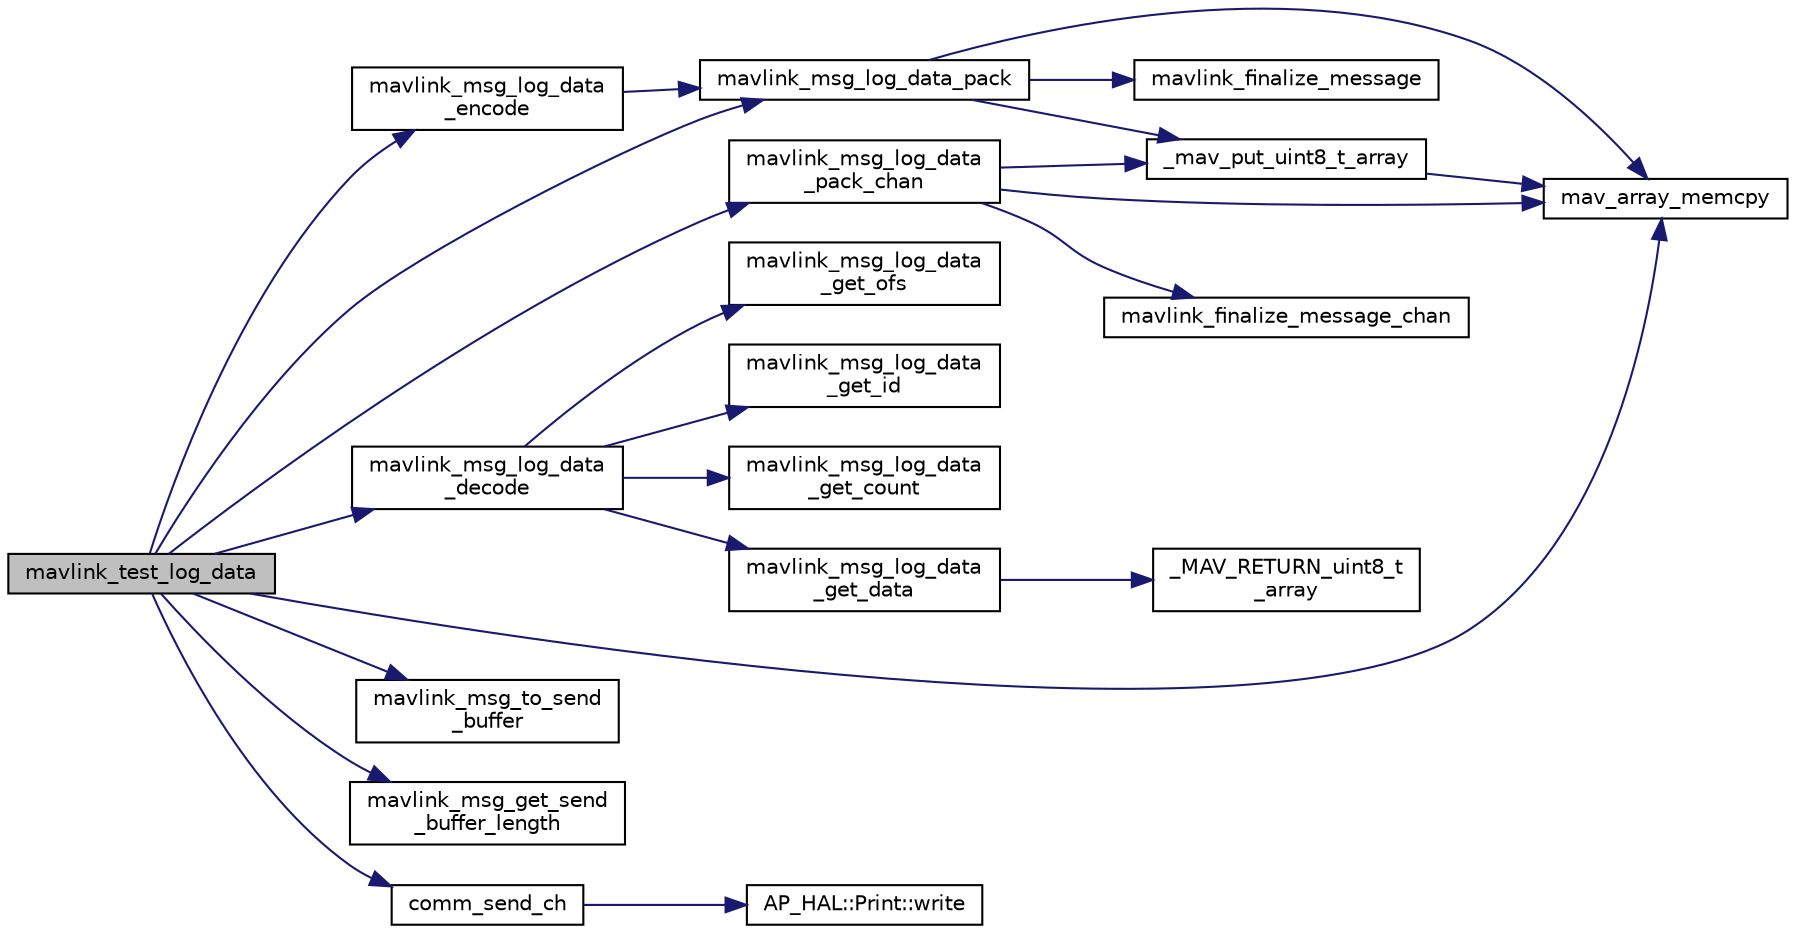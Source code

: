 digraph "mavlink_test_log_data"
{
 // INTERACTIVE_SVG=YES
  edge [fontname="Helvetica",fontsize="10",labelfontname="Helvetica",labelfontsize="10"];
  node [fontname="Helvetica",fontsize="10",shape=record];
  rankdir="LR";
  Node1 [label="mavlink_test_log_data",height=0.2,width=0.4,color="black", fillcolor="grey75", style="filled" fontcolor="black"];
  Node1 -> Node2 [color="midnightblue",fontsize="10",style="solid",fontname="Helvetica"];
  Node2 [label="mav_array_memcpy",height=0.2,width=0.4,color="black", fillcolor="white", style="filled",URL="$v0_89_2protocol_8h.html#a4486c3d5854cac1cb6a0fb1cc5ba570c"];
  Node1 -> Node3 [color="midnightblue",fontsize="10",style="solid",fontname="Helvetica"];
  Node3 [label="mavlink_msg_log_data\l_encode",height=0.2,width=0.4,color="black", fillcolor="white", style="filled",URL="$mavlink__msg__log__data_8h.html#a0a7f7b590dfd9c5988d49601c2cafe11",tooltip="Encode a log_data struct. "];
  Node3 -> Node4 [color="midnightblue",fontsize="10",style="solid",fontname="Helvetica"];
  Node4 [label="mavlink_msg_log_data_pack",height=0.2,width=0.4,color="black", fillcolor="white", style="filled",URL="$mavlink__msg__log__data_8h.html#a3d6a7adeee84f91d779d6727d22e9a2c",tooltip="Pack a log_data message. "];
  Node4 -> Node5 [color="midnightblue",fontsize="10",style="solid",fontname="Helvetica"];
  Node5 [label="_mav_put_uint8_t_array",height=0.2,width=0.4,color="black", fillcolor="white", style="filled",URL="$v0_89_2protocol_8h.html#a78cf8b010c1768f8be4b9caa34aba0dc"];
  Node5 -> Node2 [color="midnightblue",fontsize="10",style="solid",fontname="Helvetica"];
  Node4 -> Node2 [color="midnightblue",fontsize="10",style="solid",fontname="Helvetica"];
  Node4 -> Node6 [color="midnightblue",fontsize="10",style="solid",fontname="Helvetica"];
  Node6 [label="mavlink_finalize_message",height=0.2,width=0.4,color="black", fillcolor="white", style="filled",URL="$v0_89_2mavlink__helpers_8h.html#af3bea083c5ec83f5b6570b2bd4a817d0",tooltip="Finalize a MAVLink message with MAVLINK_COMM_0 as default channel. "];
  Node1 -> Node7 [color="midnightblue",fontsize="10",style="solid",fontname="Helvetica"];
  Node7 [label="mavlink_msg_log_data\l_decode",height=0.2,width=0.4,color="black", fillcolor="white", style="filled",URL="$mavlink__msg__log__data_8h.html#ad269ce5d05addfdc66ceaf2467836365",tooltip="Decode a log_data message into a struct. "];
  Node7 -> Node8 [color="midnightblue",fontsize="10",style="solid",fontname="Helvetica"];
  Node8 [label="mavlink_msg_log_data\l_get_ofs",height=0.2,width=0.4,color="black", fillcolor="white", style="filled",URL="$mavlink__msg__log__data_8h.html#ae2533ba0da03228c2cf55ae104b29a31",tooltip="Get field ofs from log_data message. "];
  Node7 -> Node9 [color="midnightblue",fontsize="10",style="solid",fontname="Helvetica"];
  Node9 [label="mavlink_msg_log_data\l_get_id",height=0.2,width=0.4,color="black", fillcolor="white", style="filled",URL="$mavlink__msg__log__data_8h.html#a872b48a44a19b29722b46f3e27cf973a",tooltip="Send a log_data message. "];
  Node7 -> Node10 [color="midnightblue",fontsize="10",style="solid",fontname="Helvetica"];
  Node10 [label="mavlink_msg_log_data\l_get_count",height=0.2,width=0.4,color="black", fillcolor="white", style="filled",URL="$mavlink__msg__log__data_8h.html#a986db6197ce9b73828a747fb3c0804aa",tooltip="Get field count from log_data message. "];
  Node7 -> Node11 [color="midnightblue",fontsize="10",style="solid",fontname="Helvetica"];
  Node11 [label="mavlink_msg_log_data\l_get_data",height=0.2,width=0.4,color="black", fillcolor="white", style="filled",URL="$mavlink__msg__log__data_8h.html#a96b29754a967b9bff7f8479e373e384b",tooltip="Get field data from log_data message. "];
  Node11 -> Node12 [color="midnightblue",fontsize="10",style="solid",fontname="Helvetica"];
  Node12 [label="_MAV_RETURN_uint8_t\l_array",height=0.2,width=0.4,color="black", fillcolor="white", style="filled",URL="$v0_89_2protocol_8h.html#a0577ed5da38b4eed5472e27dc94026c3"];
  Node1 -> Node4 [color="midnightblue",fontsize="10",style="solid",fontname="Helvetica"];
  Node1 -> Node13 [color="midnightblue",fontsize="10",style="solid",fontname="Helvetica"];
  Node13 [label="mavlink_msg_log_data\l_pack_chan",height=0.2,width=0.4,color="black", fillcolor="white", style="filled",URL="$mavlink__msg__log__data_8h.html#a689f8b3e9d46a31505241e312b48853f",tooltip="Pack a log_data message on a channel. "];
  Node13 -> Node5 [color="midnightblue",fontsize="10",style="solid",fontname="Helvetica"];
  Node13 -> Node2 [color="midnightblue",fontsize="10",style="solid",fontname="Helvetica"];
  Node13 -> Node14 [color="midnightblue",fontsize="10",style="solid",fontname="Helvetica"];
  Node14 [label="mavlink_finalize_message_chan",height=0.2,width=0.4,color="black", fillcolor="white", style="filled",URL="$v0_89_2mavlink__helpers_8h.html#aa66131138fc02101dcc73b4b556ab422",tooltip="Finalize a MAVLink message with channel assignment. "];
  Node1 -> Node15 [color="midnightblue",fontsize="10",style="solid",fontname="Helvetica"];
  Node15 [label="mavlink_msg_to_send\l_buffer",height=0.2,width=0.4,color="black", fillcolor="white", style="filled",URL="$v0_89_2mavlink__helpers_8h.html#afea0a9befa84822fd62c2899ea0d849e",tooltip="Pack a message to send it over a serial byte stream. "];
  Node1 -> Node16 [color="midnightblue",fontsize="10",style="solid",fontname="Helvetica"];
  Node16 [label="mavlink_msg_get_send\l_buffer_length",height=0.2,width=0.4,color="black", fillcolor="white", style="filled",URL="$v0_89_2protocol_8h.html#aa86c08f27aabb7a2e12a67f189f590c8",tooltip="Get the required buffer size for this message. "];
  Node1 -> Node17 [color="midnightblue",fontsize="10",style="solid",fontname="Helvetica"];
  Node17 [label="comm_send_ch",height=0.2,width=0.4,color="black", fillcolor="white", style="filled",URL="$GCS__MAVLink_8h.html#ab753873a1ee10adedd0ce246311468f8"];
  Node17 -> Node18 [color="midnightblue",fontsize="10",style="solid",fontname="Helvetica"];
  Node18 [label="AP_HAL::Print::write",height=0.2,width=0.4,color="black", fillcolor="white", style="filled",URL="$classAP__HAL_1_1Print.html#acc65391952a43334f8f5c9bef341f501"];
}
